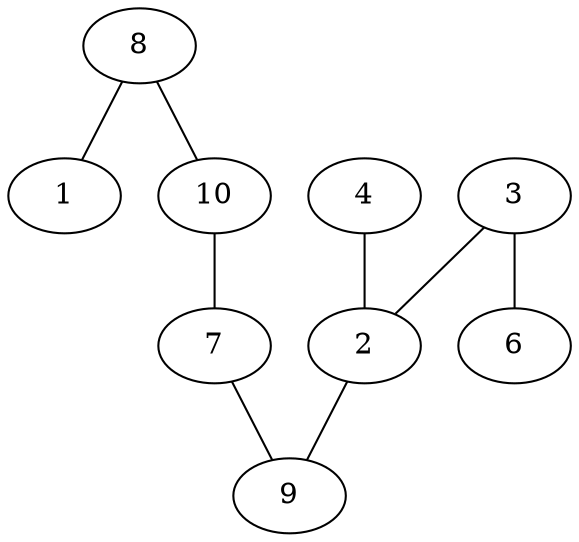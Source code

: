 graph{
1;
8;
10;
7;
9;
2;
3;
6;
4;
8 -- 1 ;
8 -- 10 ;
10 -- 7 ;
7 -- 9 ;
2 -- 9 ;
3 -- 2 ;
3 -- 6 ;
4 -- 2 ;
}